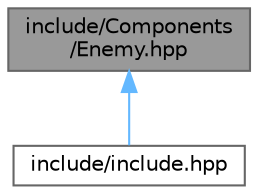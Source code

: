 digraph "include/Components/Enemy.hpp"
{
 // LATEX_PDF_SIZE
  bgcolor="transparent";
  edge [fontname=Helvetica,fontsize=10,labelfontname=Helvetica,labelfontsize=10];
  node [fontname=Helvetica,fontsize=10,shape=box,height=0.2,width=0.4];
  Node1 [label="include/Components\l/Enemy.hpp",height=0.2,width=0.4,color="gray40", fillcolor="grey60", style="filled", fontcolor="black",tooltip="This class is the base class for all the enemy in the game."];
  Node1 -> Node2 [dir="back",color="steelblue1",style="solid"];
  Node2 [label="include/include.hpp",height=0.2,width=0.4,color="grey40", fillcolor="white", style="filled",URL="$include_8hpp.html",tooltip=" "];
}
